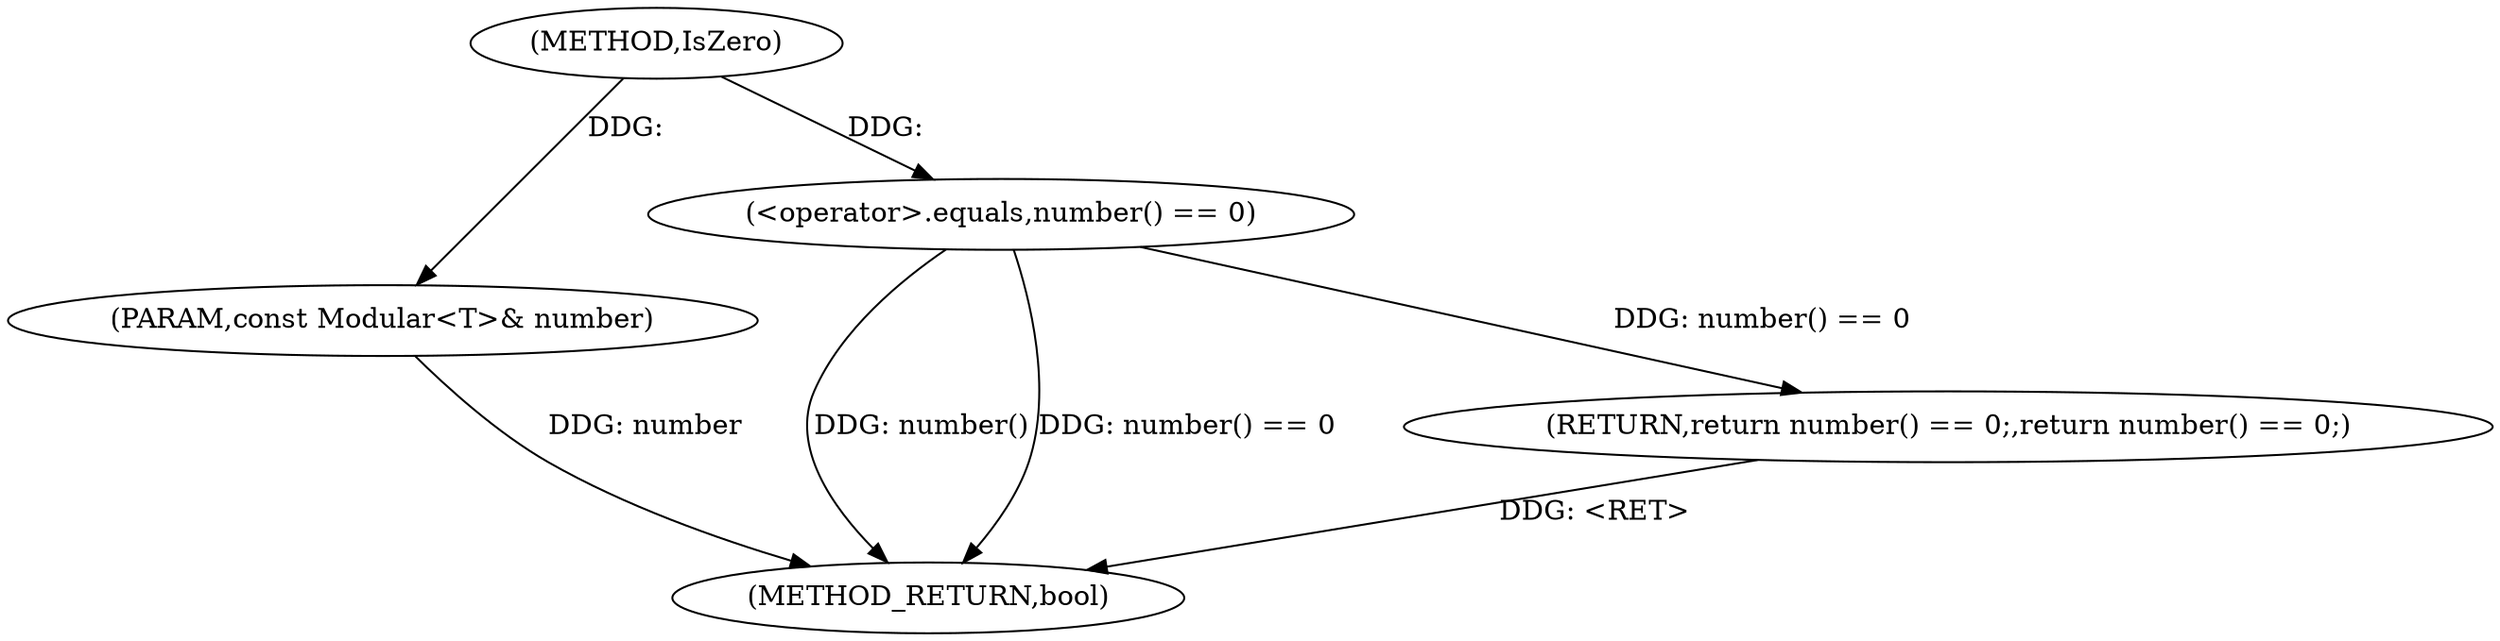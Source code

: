 digraph "IsZero" {  
"1000986" [label = "(METHOD,IsZero)" ]
"1000993" [label = "(METHOD_RETURN,bool)" ]
"1000987" [label = "(PARAM,const Modular<T>& number)" ]
"1000989" [label = "(RETURN,return number() == 0;,return number() == 0;)" ]
"1000990" [label = "(<operator>.equals,number() == 0)" ]
  "1000989" -> "1000993"  [ label = "DDG: <RET>"] 
  "1000987" -> "1000993"  [ label = "DDG: number"] 
  "1000990" -> "1000993"  [ label = "DDG: number()"] 
  "1000990" -> "1000993"  [ label = "DDG: number() == 0"] 
  "1000986" -> "1000987"  [ label = "DDG: "] 
  "1000990" -> "1000989"  [ label = "DDG: number() == 0"] 
  "1000986" -> "1000990"  [ label = "DDG: "] 
}

